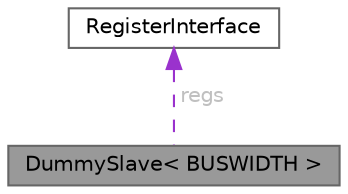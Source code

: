 digraph "DummySlave&lt; BUSWIDTH &gt;"
{
 // LATEX_PDF_SIZE
  bgcolor="transparent";
  edge [fontname=Helvetica,fontsize=10,labelfontname=Helvetica,labelfontsize=10];
  node [fontname=Helvetica,fontsize=10,shape=box,height=0.2,width=0.4];
  Node1 [id="Node000001",label="DummySlave\< BUSWIDTH \>",height=0.2,width=0.4,color="gray40", fillcolor="grey60", style="filled", fontcolor="black",tooltip=" "];
  Node2 -> Node1 [id="edge3_Node000001_Node000002",dir="back",color="darkorchid3",style="dashed",tooltip=" ",label=" regs",fontcolor="grey" ];
  Node2 [id="Node000002",label="RegisterInterface",height=0.2,width=0.4,color="gray40", fillcolor="white", style="filled",URL="$class_register_interface.html",tooltip=" "];
}
